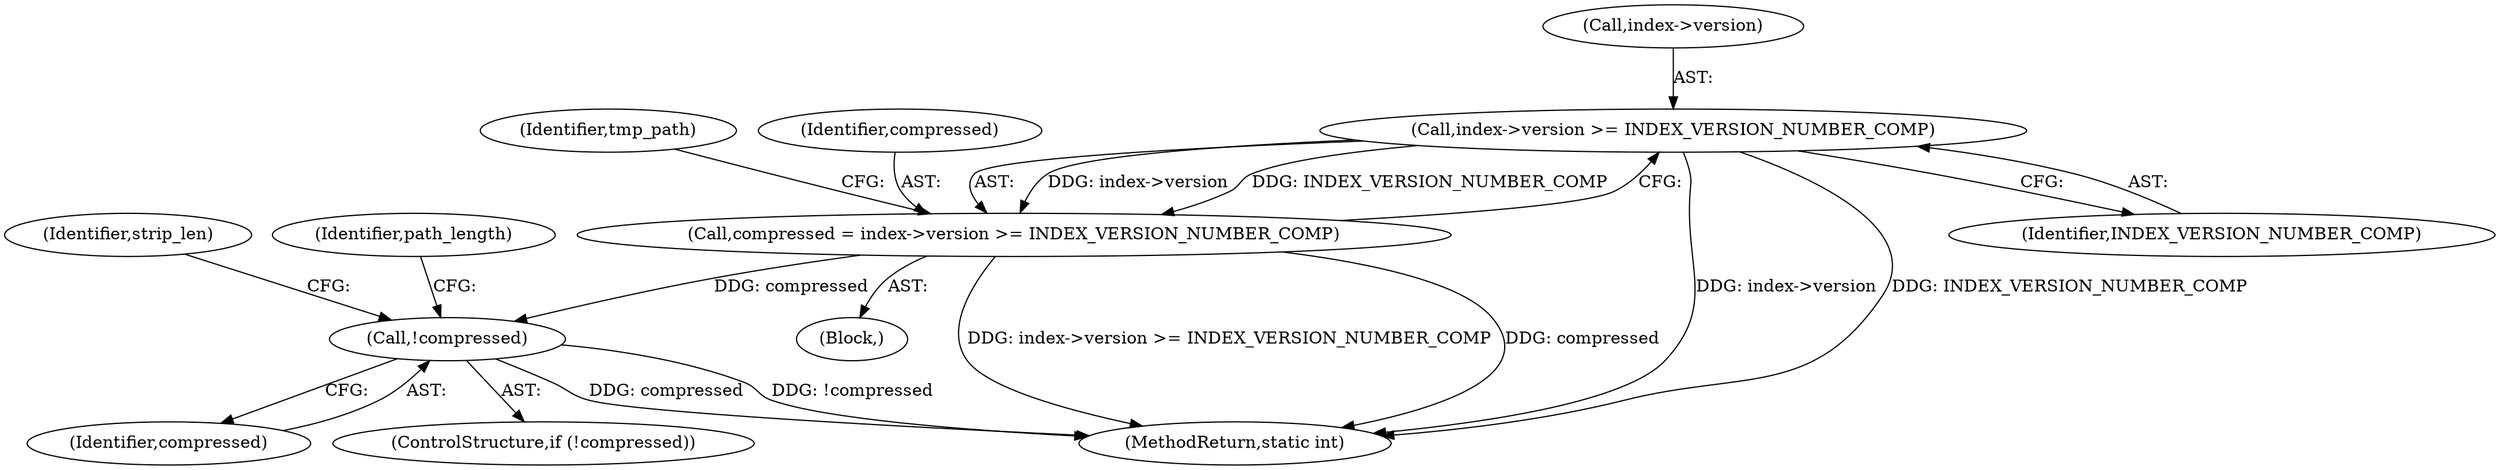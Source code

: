 digraph "0_libgit2_3207ddb0103543da8ad2139ec6539f590f9900c1@pointer" {
"1000120" [label="(Call,index->version >= INDEX_VERSION_NUMBER_COMP)"];
"1000118" [label="(Call,compressed = index->version >= INDEX_VERSION_NUMBER_COMP)"];
"1000295" [label="(Call,!compressed)"];
"1000109" [label="(Block,)"];
"1000349" [label="(Identifier,strip_len)"];
"1000120" [label="(Call,index->version >= INDEX_VERSION_NUMBER_COMP)"];
"1000463" [label="(MethodReturn,static int)"];
"1000296" [label="(Identifier,compressed)"];
"1000294" [label="(ControlStructure,if (!compressed))"];
"1000299" [label="(Identifier,path_length)"];
"1000121" [label="(Call,index->version)"];
"1000127" [label="(Identifier,tmp_path)"];
"1000118" [label="(Call,compressed = index->version >= INDEX_VERSION_NUMBER_COMP)"];
"1000119" [label="(Identifier,compressed)"];
"1000295" [label="(Call,!compressed)"];
"1000124" [label="(Identifier,INDEX_VERSION_NUMBER_COMP)"];
"1000120" -> "1000118"  [label="AST: "];
"1000120" -> "1000124"  [label="CFG: "];
"1000121" -> "1000120"  [label="AST: "];
"1000124" -> "1000120"  [label="AST: "];
"1000118" -> "1000120"  [label="CFG: "];
"1000120" -> "1000463"  [label="DDG: index->version"];
"1000120" -> "1000463"  [label="DDG: INDEX_VERSION_NUMBER_COMP"];
"1000120" -> "1000118"  [label="DDG: index->version"];
"1000120" -> "1000118"  [label="DDG: INDEX_VERSION_NUMBER_COMP"];
"1000118" -> "1000109"  [label="AST: "];
"1000119" -> "1000118"  [label="AST: "];
"1000127" -> "1000118"  [label="CFG: "];
"1000118" -> "1000463"  [label="DDG: index->version >= INDEX_VERSION_NUMBER_COMP"];
"1000118" -> "1000463"  [label="DDG: compressed"];
"1000118" -> "1000295"  [label="DDG: compressed"];
"1000295" -> "1000294"  [label="AST: "];
"1000295" -> "1000296"  [label="CFG: "];
"1000296" -> "1000295"  [label="AST: "];
"1000299" -> "1000295"  [label="CFG: "];
"1000349" -> "1000295"  [label="CFG: "];
"1000295" -> "1000463"  [label="DDG: compressed"];
"1000295" -> "1000463"  [label="DDG: !compressed"];
}
